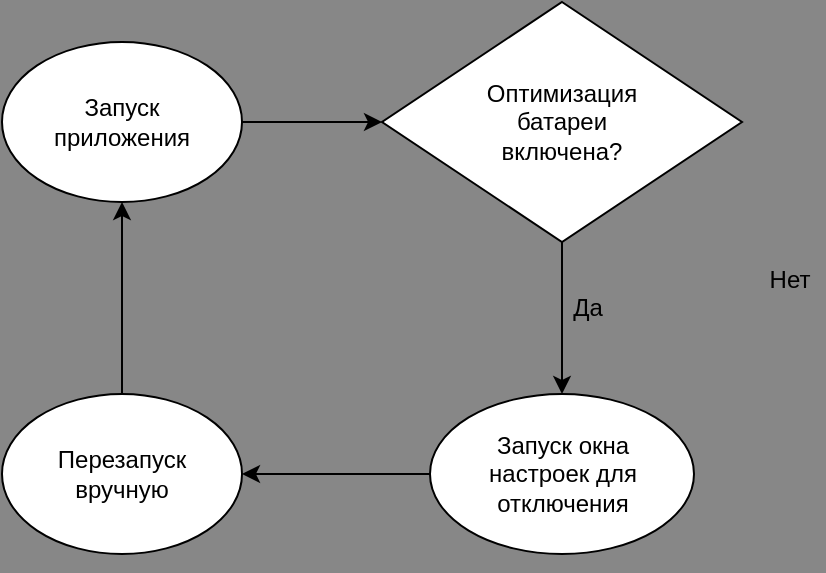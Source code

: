 <mxfile version="20.3.0" type="device"><diagram id="pocYG5_O_aChe9sAuu5i" name="Страница 1"><mxGraphModel dx="760" dy="597" grid="0" gridSize="10" guides="1" tooltips="1" connect="1" arrows="1" fold="1" page="1" pageScale="1" pageWidth="4681" pageHeight="3300" background="#878787" math="0" shadow="0"><root><mxCell id="0"/><mxCell id="1" parent="0"/><mxCell id="8CYQ6xAwOkGAPzeoennI-7" style="edgeStyle=orthogonalEdgeStyle;rounded=0;orthogonalLoop=1;jettySize=auto;html=1;exitX=1;exitY=0.5;exitDx=0;exitDy=0;entryX=0;entryY=0.5;entryDx=0;entryDy=0;" parent="1" source="8CYQ6xAwOkGAPzeoennI-1" target="8CYQ6xAwOkGAPzeoennI-4" edge="1"><mxGeometry relative="1" as="geometry"/></mxCell><mxCell id="8CYQ6xAwOkGAPzeoennI-1" value="" style="ellipse;whiteSpace=wrap;html=1;" parent="1" vertex="1"><mxGeometry x="360" y="240" width="120" height="80" as="geometry"/></mxCell><mxCell id="8CYQ6xAwOkGAPzeoennI-2" value="Запуск приложения" style="text;html=1;strokeColor=none;fillColor=none;align=center;verticalAlign=middle;whiteSpace=wrap;rounded=0;" parent="1" vertex="1"><mxGeometry x="390" y="265" width="60" height="30" as="geometry"/></mxCell><mxCell id="mcVgTr0IJ4KF87emPvO2-10" style="edgeStyle=orthogonalEdgeStyle;rounded=0;orthogonalLoop=1;jettySize=auto;html=1;exitX=0.5;exitY=1;exitDx=0;exitDy=0;entryX=0.5;entryY=0;entryDx=0;entryDy=0;entryPerimeter=0;" edge="1" parent="1" source="8CYQ6xAwOkGAPzeoennI-4" target="mcVgTr0IJ4KF87emPvO2-4"><mxGeometry relative="1" as="geometry"/></mxCell><mxCell id="8CYQ6xAwOkGAPzeoennI-4" value="" style="rhombus;whiteSpace=wrap;html=1;" parent="1" vertex="1"><mxGeometry x="550" y="220" width="180" height="120" as="geometry"/></mxCell><mxCell id="8CYQ6xAwOkGAPzeoennI-5" value="Оптимизация батареи включена?" style="text;html=1;strokeColor=none;fillColor=none;align=center;verticalAlign=middle;whiteSpace=wrap;rounded=0;" parent="1" vertex="1"><mxGeometry x="610" y="265" width="60" height="30" as="geometry"/></mxCell><mxCell id="mcVgTr0IJ4KF87emPvO2-11" style="edgeStyle=orthogonalEdgeStyle;rounded=0;orthogonalLoop=1;jettySize=auto;html=1;exitX=0;exitY=0.5;exitDx=0;exitDy=0;entryX=1;entryY=0.5;entryDx=0;entryDy=0;" edge="1" parent="1" source="mcVgTr0IJ4KF87emPvO2-4" target="mcVgTr0IJ4KF87emPvO2-7"><mxGeometry relative="1" as="geometry"/></mxCell><mxCell id="mcVgTr0IJ4KF87emPvO2-4" value="" style="ellipse;whiteSpace=wrap;html=1;" vertex="1" parent="1"><mxGeometry x="574" y="416" width="132" height="80" as="geometry"/></mxCell><mxCell id="mcVgTr0IJ4KF87emPvO2-5" value="Запуск окна настроек для отключения" style="text;html=1;strokeColor=none;fillColor=none;align=center;verticalAlign=middle;whiteSpace=wrap;rounded=0;" vertex="1" parent="1"><mxGeometry x="594.5" y="441" width="91" height="30" as="geometry"/></mxCell><mxCell id="mcVgTr0IJ4KF87emPvO2-12" style="edgeStyle=orthogonalEdgeStyle;rounded=0;orthogonalLoop=1;jettySize=auto;html=1;exitX=0.5;exitY=0;exitDx=0;exitDy=0;entryX=0.5;entryY=1;entryDx=0;entryDy=0;" edge="1" parent="1" source="mcVgTr0IJ4KF87emPvO2-7" target="8CYQ6xAwOkGAPzeoennI-1"><mxGeometry relative="1" as="geometry"/></mxCell><mxCell id="mcVgTr0IJ4KF87emPvO2-7" value="" style="ellipse;whiteSpace=wrap;html=1;" vertex="1" parent="1"><mxGeometry x="360" y="416" width="120" height="80" as="geometry"/></mxCell><mxCell id="mcVgTr0IJ4KF87emPvO2-8" value="Перезапуск вручную" style="text;html=1;strokeColor=none;fillColor=none;align=center;verticalAlign=middle;whiteSpace=wrap;rounded=0;" vertex="1" parent="1"><mxGeometry x="390" y="441" width="60" height="30" as="geometry"/></mxCell><mxCell id="mcVgTr0IJ4KF87emPvO2-13" value="Да" style="text;html=1;strokeColor=none;fillColor=none;align=center;verticalAlign=middle;whiteSpace=wrap;rounded=0;" vertex="1" parent="1"><mxGeometry x="636" y="362" width="34" height="21" as="geometry"/></mxCell><mxCell id="mcVgTr0IJ4KF87emPvO2-14" value="Нет" style="text;html=1;strokeColor=none;fillColor=none;align=center;verticalAlign=middle;whiteSpace=wrap;rounded=0;" vertex="1" parent="1"><mxGeometry x="737" y="348" width="34" height="21" as="geometry"/></mxCell><mxCell id="mcVgTr0IJ4KF87emPvO2-16" style="edgeStyle=orthogonalEdgeStyle;rounded=0;orthogonalLoop=1;jettySize=auto;html=1;exitX=0.5;exitY=1;exitDx=0;exitDy=0;" edge="1" parent="1" source="mcVgTr0IJ4KF87emPvO2-4" target="mcVgTr0IJ4KF87emPvO2-4"><mxGeometry relative="1" as="geometry"/></mxCell></root></mxGraphModel></diagram></mxfile>